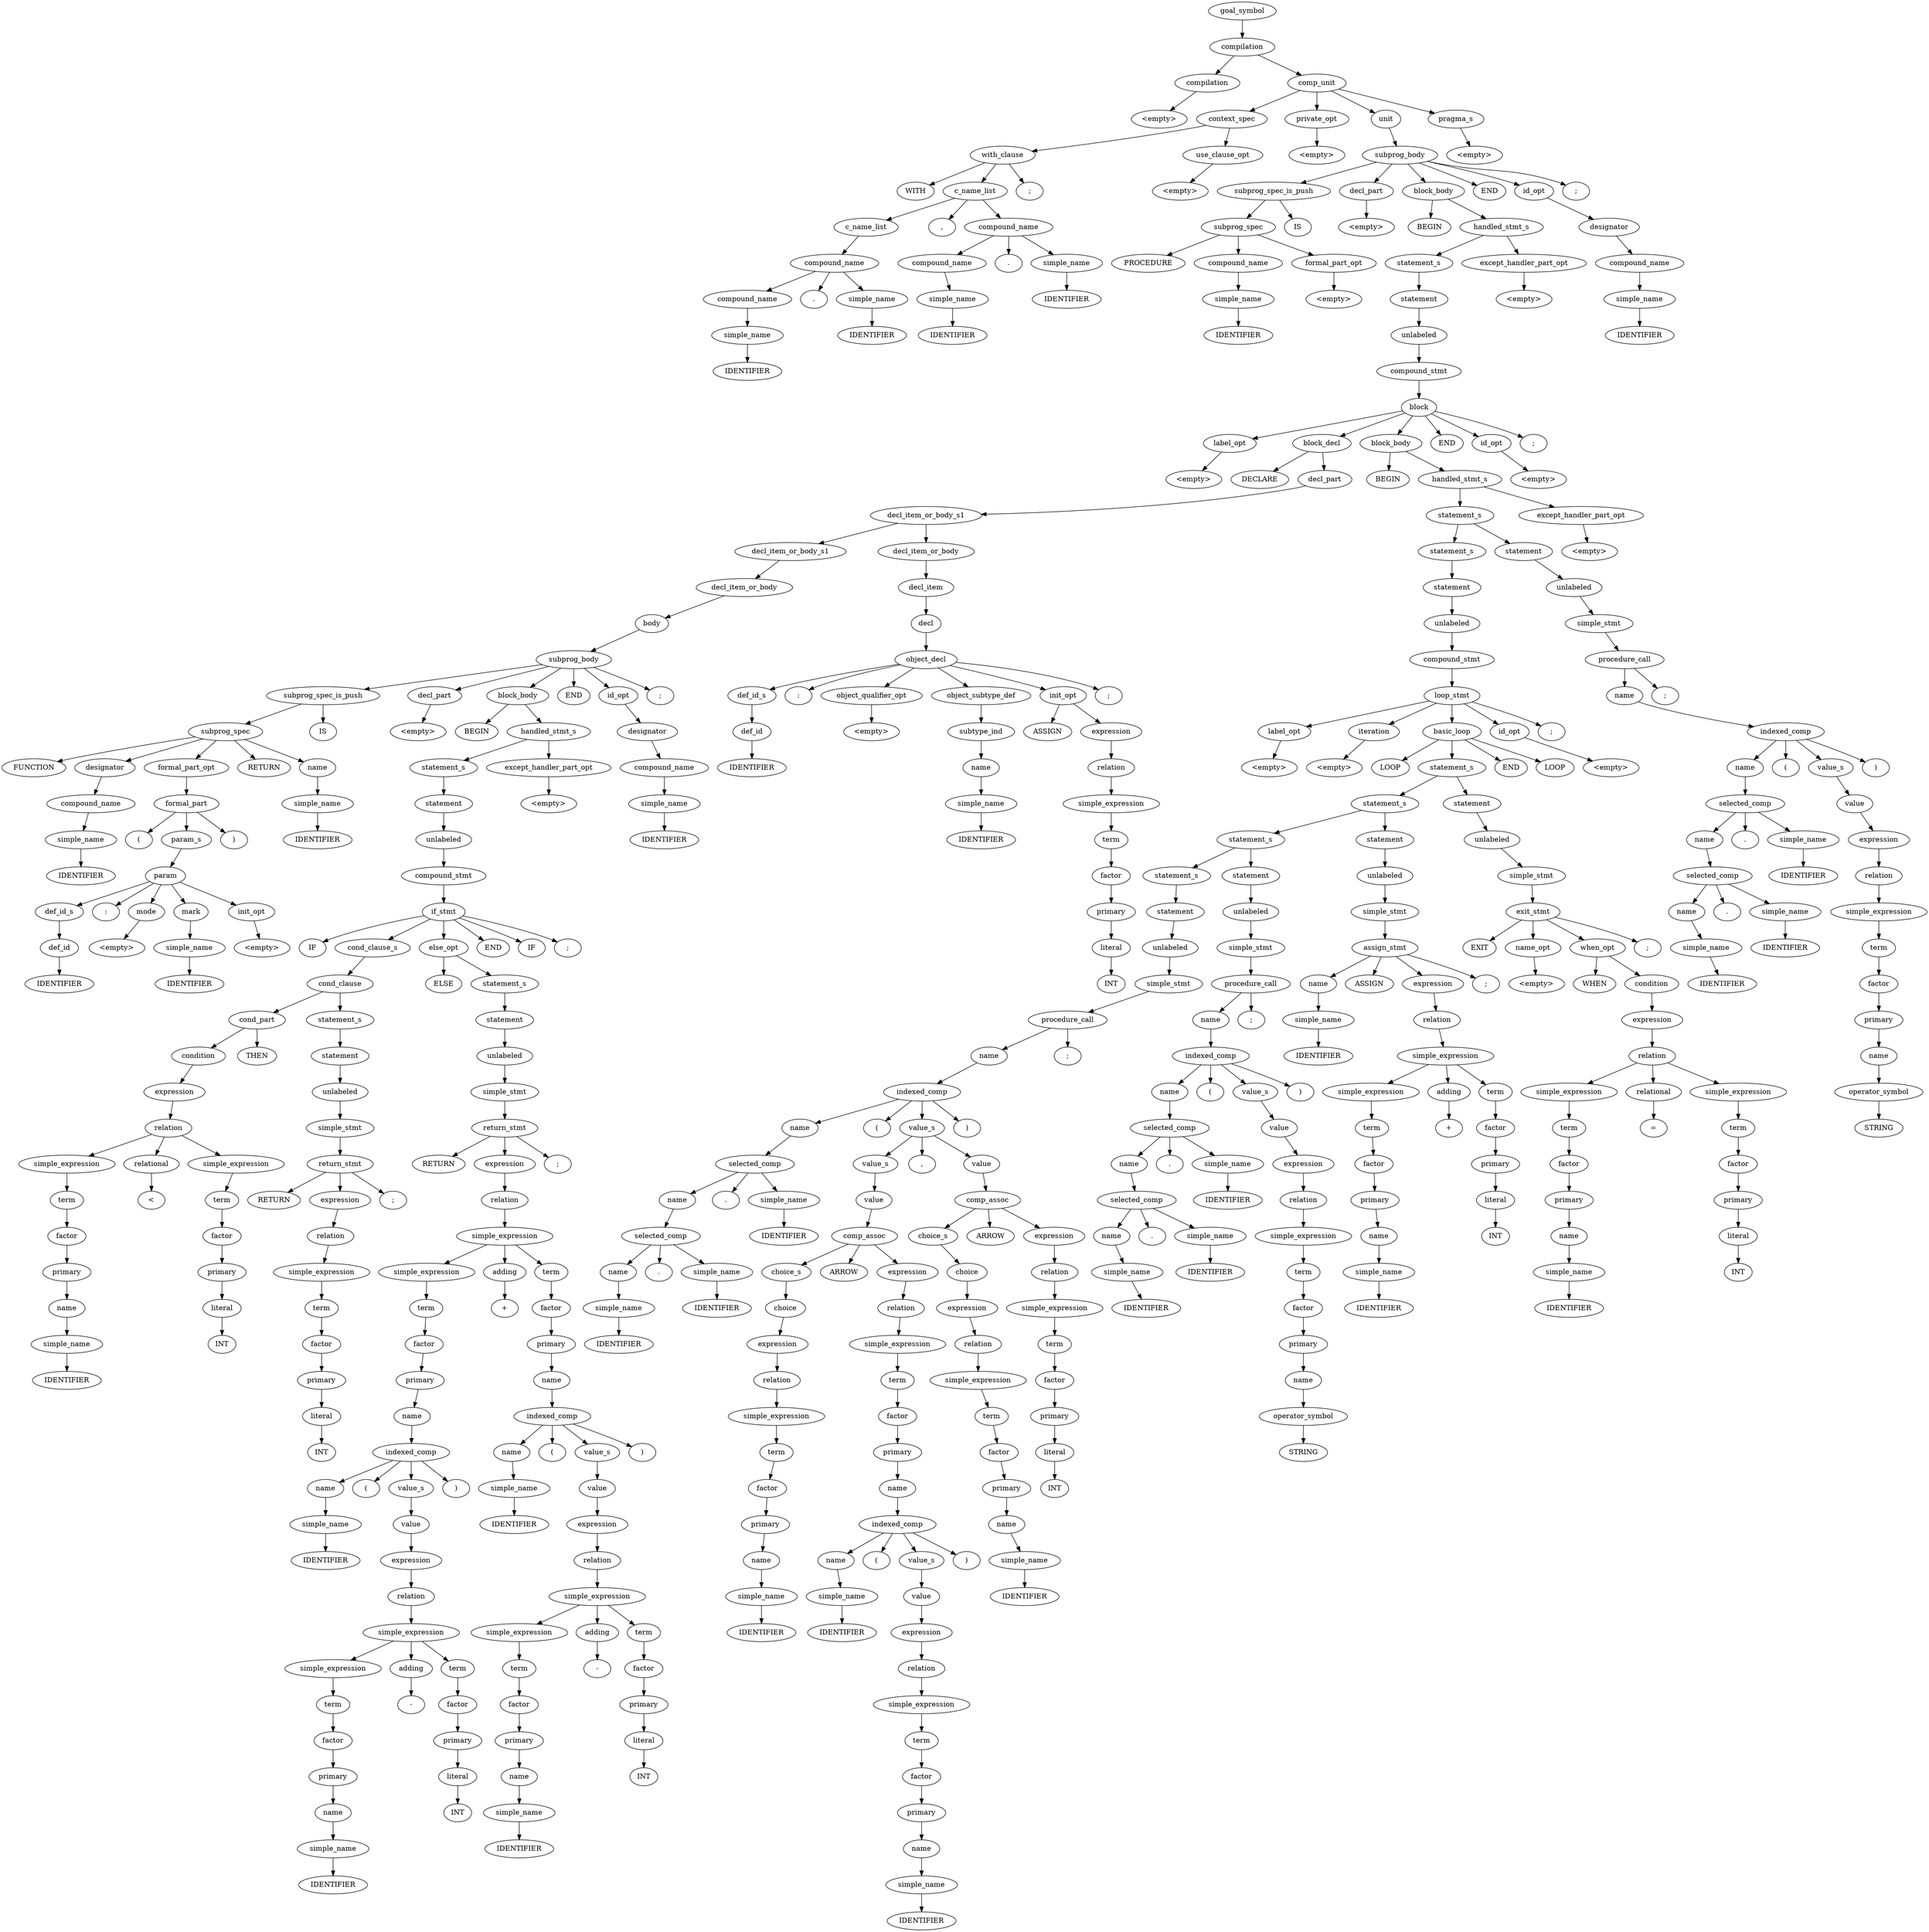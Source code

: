 digraph Parse_tree {
	goal_symbol0[ label ="goal_symbol"];
	compilation0[ label ="compilation"];
	goal_symbol0->compilation0;
	compilation0[ label ="compilation"];
	compilation1[ label ="compilation"];
	compilation0->compilation1;
	comp_unit0[ label ="comp_unit"];
	compilation0->comp_unit0;
	comp_unit0[ label ="comp_unit"];
	context_spec0[ label ="context_spec"];
	comp_unit0->context_spec0;
	private_opt0[ label ="private_opt"];
	comp_unit0->private_opt0;
	unit0[ label ="unit"];
	comp_unit0->unit0;
	pragma_s0[ label ="pragma_s"];
	comp_unit0->pragma_s0;
	pragma_s0[ label ="pragma_s"];
	empty0[ label ="<empty>"];
	pragma_s0->empty0;
	unit0[ label ="unit"];
	subprog_body0[ label ="subprog_body"];
	unit0->subprog_body0;
	subprog_body0[ label ="subprog_body"];
	subprog_spec_is_push0[ label ="subprog_spec_is_push"];
	subprog_body0->subprog_spec_is_push0;
	decl_part0[ label ="decl_part"];
	subprog_body0->decl_part0;
	block_body0[ label ="block_body"];
	subprog_body0->block_body0;
	END0[ label ="END"];
	subprog_body0->END0;
	id_opt0[ label ="id_opt"];
	subprog_body0->id_opt0;
	semi_colon0[ label =";"];
	subprog_body0->semi_colon0;
	id_opt0[ label ="id_opt"];
	designator0[ label ="designator"];
	id_opt0->designator0;
	designator0[ label ="designator"];
	compound_name0[ label ="compound_name"];
	designator0->compound_name0;
	compound_name0[ label ="compound_name"];
	simple_name0[ label ="simple_name"];
	compound_name0->simple_name0;
	simple_name0[ label ="simple_name"];
	IDENTIFIER0[ label ="IDENTIFIER"];
	simple_name0->IDENTIFIER0;
	block_body0[ label ="block_body"];
	BEGIN0[ label ="BEGIN"];
	block_body0->BEGIN0;
	handled_stmt_s0[ label ="handled_stmt_s"];
	block_body0->handled_stmt_s0;
	handled_stmt_s0[ label ="handled_stmt_s"];
	statement_s0[ label ="statement_s"];
	handled_stmt_s0->statement_s0;
	except_handler_part_opt0[ label ="except_handler_part_opt"];
	handled_stmt_s0->except_handler_part_opt0;
	except_handler_part_opt0[ label ="except_handler_part_opt"];
	empty1[ label ="<empty>"];
	except_handler_part_opt0->empty1;
	statement_s0[ label ="statement_s"];
	statement0[ label ="statement"];
	statement_s0->statement0;
	statement0[ label ="statement"];
	unlabeled0[ label ="unlabeled"];
	statement0->unlabeled0;
	unlabeled0[ label ="unlabeled"];
	compound_stmt0[ label ="compound_stmt"];
	unlabeled0->compound_stmt0;
	compound_stmt0[ label ="compound_stmt"];
	block0[ label ="block"];
	compound_stmt0->block0;
	block0[ label ="block"];
	label_opt0[ label ="label_opt"];
	block0->label_opt0;
	block_decl0[ label ="block_decl"];
	block0->block_decl0;
	block_body1[ label ="block_body"];
	block0->block_body1;
	END1[ label ="END"];
	block0->END1;
	id_opt1[ label ="id_opt"];
	block0->id_opt1;
	semi_colon1[ label =";"];
	block0->semi_colon1;
	id_opt1[ label ="id_opt"];
	empty2[ label ="<empty>"];
	id_opt1->empty2;
	block_body1[ label ="block_body"];
	BEGIN1[ label ="BEGIN"];
	block_body1->BEGIN1;
	handled_stmt_s1[ label ="handled_stmt_s"];
	block_body1->handled_stmt_s1;
	handled_stmt_s1[ label ="handled_stmt_s"];
	statement_s1[ label ="statement_s"];
	handled_stmt_s1->statement_s1;
	except_handler_part_opt1[ label ="except_handler_part_opt"];
	handled_stmt_s1->except_handler_part_opt1;
	except_handler_part_opt1[ label ="except_handler_part_opt"];
	empty3[ label ="<empty>"];
	except_handler_part_opt1->empty3;
	statement_s1[ label ="statement_s"];
	statement_s2[ label ="statement_s"];
	statement_s1->statement_s2;
	statement1[ label ="statement"];
	statement_s1->statement1;
	statement1[ label ="statement"];
	unlabeled1[ label ="unlabeled"];
	statement1->unlabeled1;
	unlabeled1[ label ="unlabeled"];
	simple_stmt0[ label ="simple_stmt"];
	unlabeled1->simple_stmt0;
	simple_stmt0[ label ="simple_stmt"];
	procedure_call0[ label ="procedure_call"];
	simple_stmt0->procedure_call0;
	procedure_call0[ label ="procedure_call"];
	name0[ label ="name"];
	procedure_call0->name0;
	semi_colon2[ label =";"];
	procedure_call0->semi_colon2;
	name0[ label ="name"];
	indexed_comp0[ label ="indexed_comp"];
	name0->indexed_comp0;
	indexed_comp0[ label ="indexed_comp"];
	name1[ label ="name"];
	indexed_comp0->name1;
	open_bracket0[ label ="("];
	indexed_comp0->open_bracket0;
	value_s0[ label ="value_s"];
	indexed_comp0->value_s0;
	close_bracket0[ label =")"];
	indexed_comp0->close_bracket0;
	value_s0[ label ="value_s"];
	value0[ label ="value"];
	value_s0->value0;
	value0[ label ="value"];
	expression0[ label ="expression"];
	value0->expression0;
	expression0[ label ="expression"];
	relation0[ label ="relation"];
	expression0->relation0;
	relation0[ label ="relation"];
	simple_expression0[ label ="simple_expression"];
	relation0->simple_expression0;
	simple_expression0[ label ="simple_expression"];
	term0[ label ="term"];
	simple_expression0->term0;
	term0[ label ="term"];
	factor0[ label ="factor"];
	term0->factor0;
	factor0[ label ="factor"];
	primary0[ label ="primary"];
	factor0->primary0;
	primary0[ label ="primary"];
	name2[ label ="name"];
	primary0->name2;
	name2[ label ="name"];
	operator_symbol0[ label ="operator_symbol"];
	name2->operator_symbol0;
	operator_symbol0[ label ="operator_symbol"];
	STRING0[ label ="STRING"];
	operator_symbol0->STRING0;
	name1[ label ="name"];
	selected_comp0[ label ="selected_comp"];
	name1->selected_comp0;
	selected_comp0[ label ="selected_comp"];
	name3[ label ="name"];
	selected_comp0->name3;
	dot0[ label ="."];
	selected_comp0->dot0;
	simple_name1[ label ="simple_name"];
	selected_comp0->simple_name1;
	simple_name1[ label ="simple_name"];
	IDENTIFIER1[ label ="IDENTIFIER"];
	simple_name1->IDENTIFIER1;
	name3[ label ="name"];
	selected_comp1[ label ="selected_comp"];
	name3->selected_comp1;
	selected_comp1[ label ="selected_comp"];
	name4[ label ="name"];
	selected_comp1->name4;
	dot1[ label ="."];
	selected_comp1->dot1;
	simple_name2[ label ="simple_name"];
	selected_comp1->simple_name2;
	simple_name2[ label ="simple_name"];
	IDENTIFIER2[ label ="IDENTIFIER"];
	simple_name2->IDENTIFIER2;
	name4[ label ="name"];
	simple_name3[ label ="simple_name"];
	name4->simple_name3;
	simple_name3[ label ="simple_name"];
	IDENTIFIER3[ label ="IDENTIFIER"];
	simple_name3->IDENTIFIER3;
	statement_s2[ label ="statement_s"];
	statement2[ label ="statement"];
	statement_s2->statement2;
	statement2[ label ="statement"];
	unlabeled2[ label ="unlabeled"];
	statement2->unlabeled2;
	unlabeled2[ label ="unlabeled"];
	compound_stmt1[ label ="compound_stmt"];
	unlabeled2->compound_stmt1;
	compound_stmt1[ label ="compound_stmt"];
	loop_stmt0[ label ="loop_stmt"];
	compound_stmt1->loop_stmt0;
	loop_stmt0[ label ="loop_stmt"];
	label_opt1[ label ="label_opt"];
	loop_stmt0->label_opt1;
	iteration0[ label ="iteration"];
	loop_stmt0->iteration0;
	basic_loop0[ label ="basic_loop"];
	loop_stmt0->basic_loop0;
	id_opt2[ label ="id_opt"];
	loop_stmt0->id_opt2;
	semi_colon3[ label =";"];
	loop_stmt0->semi_colon3;
	id_opt2[ label ="id_opt"];
	empty4[ label ="<empty>"];
	id_opt2->empty4;
	basic_loop0[ label ="basic_loop"];
	LOOP0[ label ="LOOP"];
	basic_loop0->LOOP0;
	statement_s3[ label ="statement_s"];
	basic_loop0->statement_s3;
	END2[ label ="END"];
	basic_loop0->END2;
	LOOP1[ label ="LOOP"];
	basic_loop0->LOOP1;
	statement_s3[ label ="statement_s"];
	statement_s4[ label ="statement_s"];
	statement_s3->statement_s4;
	statement3[ label ="statement"];
	statement_s3->statement3;
	statement3[ label ="statement"];
	unlabeled3[ label ="unlabeled"];
	statement3->unlabeled3;
	unlabeled3[ label ="unlabeled"];
	simple_stmt1[ label ="simple_stmt"];
	unlabeled3->simple_stmt1;
	simple_stmt1[ label ="simple_stmt"];
	exit_stmt0[ label ="exit_stmt"];
	simple_stmt1->exit_stmt0;
	exit_stmt0[ label ="exit_stmt"];
	EXIT0[ label ="EXIT"];
	exit_stmt0->EXIT0;
	name_opt0[ label ="name_opt"];
	exit_stmt0->name_opt0;
	when_opt0[ label ="when_opt"];
	exit_stmt0->when_opt0;
	semi_colon4[ label =";"];
	exit_stmt0->semi_colon4;
	when_opt0[ label ="when_opt"];
	WHEN0[ label ="WHEN"];
	when_opt0->WHEN0;
	condition0[ label ="condition"];
	when_opt0->condition0;
	condition0[ label ="condition"];
	expression1[ label ="expression"];
	condition0->expression1;
	expression1[ label ="expression"];
	relation1[ label ="relation"];
	expression1->relation1;
	relation1[ label ="relation"];
	simple_expression1[ label ="simple_expression"];
	relation1->simple_expression1;
	relational0[ label ="relational"];
	relation1->relational0;
	simple_expression2[ label ="simple_expression"];
	relation1->simple_expression2;
	simple_expression2[ label ="simple_expression"];
	term1[ label ="term"];
	simple_expression2->term1;
	term1[ label ="term"];
	factor1[ label ="factor"];
	term1->factor1;
	factor1[ label ="factor"];
	primary1[ label ="primary"];
	factor1->primary1;
	primary1[ label ="primary"];
	literal0[ label ="literal"];
	primary1->literal0;
	literal0[ label ="literal"];
	INT0[ label ="INT"];
	literal0->INT0;
	relational0[ label ="relational"];
	equal0[ label ="="];
	relational0->equal0;
	simple_expression1[ label ="simple_expression"];
	term2[ label ="term"];
	simple_expression1->term2;
	term2[ label ="term"];
	factor2[ label ="factor"];
	term2->factor2;
	factor2[ label ="factor"];
	primary2[ label ="primary"];
	factor2->primary2;
	primary2[ label ="primary"];
	name5[ label ="name"];
	primary2->name5;
	name5[ label ="name"];
	simple_name4[ label ="simple_name"];
	name5->simple_name4;
	simple_name4[ label ="simple_name"];
	IDENTIFIER4[ label ="IDENTIFIER"];
	simple_name4->IDENTIFIER4;
	name_opt0[ label ="name_opt"];
	empty5[ label ="<empty>"];
	name_opt0->empty5;
	statement_s4[ label ="statement_s"];
	statement_s5[ label ="statement_s"];
	statement_s4->statement_s5;
	statement4[ label ="statement"];
	statement_s4->statement4;
	statement4[ label ="statement"];
	unlabeled4[ label ="unlabeled"];
	statement4->unlabeled4;
	unlabeled4[ label ="unlabeled"];
	simple_stmt2[ label ="simple_stmt"];
	unlabeled4->simple_stmt2;
	simple_stmt2[ label ="simple_stmt"];
	assign_stmt0[ label ="assign_stmt"];
	simple_stmt2->assign_stmt0;
	assign_stmt0[ label ="assign_stmt"];
	name6[ label ="name"];
	assign_stmt0->name6;
	ASSIGN0[ label ="ASSIGN"];
	assign_stmt0->ASSIGN0;
	expression2[ label ="expression"];
	assign_stmt0->expression2;
	semi_colon5[ label =";"];
	assign_stmt0->semi_colon5;
	expression2[ label ="expression"];
	relation2[ label ="relation"];
	expression2->relation2;
	relation2[ label ="relation"];
	simple_expression3[ label ="simple_expression"];
	relation2->simple_expression3;
	simple_expression3[ label ="simple_expression"];
	simple_expression4[ label ="simple_expression"];
	simple_expression3->simple_expression4;
	adding0[ label ="adding"];
	simple_expression3->adding0;
	term3[ label ="term"];
	simple_expression3->term3;
	term3[ label ="term"];
	factor3[ label ="factor"];
	term3->factor3;
	factor3[ label ="factor"];
	primary3[ label ="primary"];
	factor3->primary3;
	primary3[ label ="primary"];
	literal1[ label ="literal"];
	primary3->literal1;
	literal1[ label ="literal"];
	INT1[ label ="INT"];
	literal1->INT1;
	adding0[ label ="adding"];
	plus0[ label ="+"];
	adding0->plus0;
	simple_expression4[ label ="simple_expression"];
	term4[ label ="term"];
	simple_expression4->term4;
	term4[ label ="term"];
	factor4[ label ="factor"];
	term4->factor4;
	factor4[ label ="factor"];
	primary4[ label ="primary"];
	factor4->primary4;
	primary4[ label ="primary"];
	name7[ label ="name"];
	primary4->name7;
	name7[ label ="name"];
	simple_name5[ label ="simple_name"];
	name7->simple_name5;
	simple_name5[ label ="simple_name"];
	IDENTIFIER5[ label ="IDENTIFIER"];
	simple_name5->IDENTIFIER5;
	name6[ label ="name"];
	simple_name6[ label ="simple_name"];
	name6->simple_name6;
	simple_name6[ label ="simple_name"];
	IDENTIFIER6[ label ="IDENTIFIER"];
	simple_name6->IDENTIFIER6;
	statement_s5[ label ="statement_s"];
	statement_s6[ label ="statement_s"];
	statement_s5->statement_s6;
	statement5[ label ="statement"];
	statement_s5->statement5;
	statement5[ label ="statement"];
	unlabeled5[ label ="unlabeled"];
	statement5->unlabeled5;
	unlabeled5[ label ="unlabeled"];
	simple_stmt3[ label ="simple_stmt"];
	unlabeled5->simple_stmt3;
	simple_stmt3[ label ="simple_stmt"];
	procedure_call1[ label ="procedure_call"];
	simple_stmt3->procedure_call1;
	procedure_call1[ label ="procedure_call"];
	name8[ label ="name"];
	procedure_call1->name8;
	semi_colon6[ label =";"];
	procedure_call1->semi_colon6;
	name8[ label ="name"];
	indexed_comp1[ label ="indexed_comp"];
	name8->indexed_comp1;
	indexed_comp1[ label ="indexed_comp"];
	name9[ label ="name"];
	indexed_comp1->name9;
	open_bracket1[ label ="("];
	indexed_comp1->open_bracket1;
	value_s1[ label ="value_s"];
	indexed_comp1->value_s1;
	close_bracket1[ label =")"];
	indexed_comp1->close_bracket1;
	value_s1[ label ="value_s"];
	value1[ label ="value"];
	value_s1->value1;
	value1[ label ="value"];
	expression3[ label ="expression"];
	value1->expression3;
	expression3[ label ="expression"];
	relation3[ label ="relation"];
	expression3->relation3;
	relation3[ label ="relation"];
	simple_expression5[ label ="simple_expression"];
	relation3->simple_expression5;
	simple_expression5[ label ="simple_expression"];
	term5[ label ="term"];
	simple_expression5->term5;
	term5[ label ="term"];
	factor5[ label ="factor"];
	term5->factor5;
	factor5[ label ="factor"];
	primary5[ label ="primary"];
	factor5->primary5;
	primary5[ label ="primary"];
	name10[ label ="name"];
	primary5->name10;
	name10[ label ="name"];
	operator_symbol1[ label ="operator_symbol"];
	name10->operator_symbol1;
	operator_symbol1[ label ="operator_symbol"];
	STRING1[ label ="STRING"];
	operator_symbol1->STRING1;
	name9[ label ="name"];
	selected_comp2[ label ="selected_comp"];
	name9->selected_comp2;
	selected_comp2[ label ="selected_comp"];
	name11[ label ="name"];
	selected_comp2->name11;
	dot2[ label ="."];
	selected_comp2->dot2;
	simple_name7[ label ="simple_name"];
	selected_comp2->simple_name7;
	simple_name7[ label ="simple_name"];
	IDENTIFIER7[ label ="IDENTIFIER"];
	simple_name7->IDENTIFIER7;
	name11[ label ="name"];
	selected_comp3[ label ="selected_comp"];
	name11->selected_comp3;
	selected_comp3[ label ="selected_comp"];
	name12[ label ="name"];
	selected_comp3->name12;
	dot3[ label ="."];
	selected_comp3->dot3;
	simple_name8[ label ="simple_name"];
	selected_comp3->simple_name8;
	simple_name8[ label ="simple_name"];
	IDENTIFIER8[ label ="IDENTIFIER"];
	simple_name8->IDENTIFIER8;
	name12[ label ="name"];
	simple_name9[ label ="simple_name"];
	name12->simple_name9;
	simple_name9[ label ="simple_name"];
	IDENTIFIER9[ label ="IDENTIFIER"];
	simple_name9->IDENTIFIER9;
	statement_s6[ label ="statement_s"];
	statement6[ label ="statement"];
	statement_s6->statement6;
	statement6[ label ="statement"];
	unlabeled6[ label ="unlabeled"];
	statement6->unlabeled6;
	unlabeled6[ label ="unlabeled"];
	simple_stmt4[ label ="simple_stmt"];
	unlabeled6->simple_stmt4;
	simple_stmt4[ label ="simple_stmt"];
	procedure_call2[ label ="procedure_call"];
	simple_stmt4->procedure_call2;
	procedure_call2[ label ="procedure_call"];
	name13[ label ="name"];
	procedure_call2->name13;
	semi_colon7[ label =";"];
	procedure_call2->semi_colon7;
	name13[ label ="name"];
	indexed_comp2[ label ="indexed_comp"];
	name13->indexed_comp2;
	indexed_comp2[ label ="indexed_comp"];
	name14[ label ="name"];
	indexed_comp2->name14;
	open_bracket2[ label ="("];
	indexed_comp2->open_bracket2;
	value_s2[ label ="value_s"];
	indexed_comp2->value_s2;
	close_bracket2[ label =")"];
	indexed_comp2->close_bracket2;
	value_s2[ label ="value_s"];
	value_s3[ label ="value_s"];
	value_s2->value_s3;
	comma0[ label =","];
	value_s2->comma0;
	value2[ label ="value"];
	value_s2->value2;
	value2[ label ="value"];
	comp_assoc0[ label ="comp_assoc"];
	value2->comp_assoc0;
	comp_assoc0[ label ="comp_assoc"];
	choice_s0[ label ="choice_s"];
	comp_assoc0->choice_s0;
	ARROW0[ label ="ARROW"];
	comp_assoc0->ARROW0;
	expression4[ label ="expression"];
	comp_assoc0->expression4;
	expression4[ label ="expression"];
	relation4[ label ="relation"];
	expression4->relation4;
	relation4[ label ="relation"];
	simple_expression6[ label ="simple_expression"];
	relation4->simple_expression6;
	simple_expression6[ label ="simple_expression"];
	term6[ label ="term"];
	simple_expression6->term6;
	term6[ label ="term"];
	factor6[ label ="factor"];
	term6->factor6;
	factor6[ label ="factor"];
	primary6[ label ="primary"];
	factor6->primary6;
	primary6[ label ="primary"];
	literal2[ label ="literal"];
	primary6->literal2;
	literal2[ label ="literal"];
	INT2[ label ="INT"];
	literal2->INT2;
	choice_s0[ label ="choice_s"];
	choice0[ label ="choice"];
	choice_s0->choice0;
	choice0[ label ="choice"];
	expression5[ label ="expression"];
	choice0->expression5;
	expression5[ label ="expression"];
	relation5[ label ="relation"];
	expression5->relation5;
	relation5[ label ="relation"];
	simple_expression7[ label ="simple_expression"];
	relation5->simple_expression7;
	simple_expression7[ label ="simple_expression"];
	term7[ label ="term"];
	simple_expression7->term7;
	term7[ label ="term"];
	factor7[ label ="factor"];
	term7->factor7;
	factor7[ label ="factor"];
	primary7[ label ="primary"];
	factor7->primary7;
	primary7[ label ="primary"];
	name15[ label ="name"];
	primary7->name15;
	name15[ label ="name"];
	simple_name10[ label ="simple_name"];
	name15->simple_name10;
	simple_name10[ label ="simple_name"];
	IDENTIFIER10[ label ="IDENTIFIER"];
	simple_name10->IDENTIFIER10;
	value_s3[ label ="value_s"];
	value3[ label ="value"];
	value_s3->value3;
	value3[ label ="value"];
	comp_assoc1[ label ="comp_assoc"];
	value3->comp_assoc1;
	comp_assoc1[ label ="comp_assoc"];
	choice_s1[ label ="choice_s"];
	comp_assoc1->choice_s1;
	ARROW1[ label ="ARROW"];
	comp_assoc1->ARROW1;
	expression6[ label ="expression"];
	comp_assoc1->expression6;
	expression6[ label ="expression"];
	relation6[ label ="relation"];
	expression6->relation6;
	relation6[ label ="relation"];
	simple_expression8[ label ="simple_expression"];
	relation6->simple_expression8;
	simple_expression8[ label ="simple_expression"];
	term8[ label ="term"];
	simple_expression8->term8;
	term8[ label ="term"];
	factor8[ label ="factor"];
	term8->factor8;
	factor8[ label ="factor"];
	primary8[ label ="primary"];
	factor8->primary8;
	primary8[ label ="primary"];
	name16[ label ="name"];
	primary8->name16;
	name16[ label ="name"];
	indexed_comp3[ label ="indexed_comp"];
	name16->indexed_comp3;
	indexed_comp3[ label ="indexed_comp"];
	name17[ label ="name"];
	indexed_comp3->name17;
	open_bracket3[ label ="("];
	indexed_comp3->open_bracket3;
	value_s4[ label ="value_s"];
	indexed_comp3->value_s4;
	close_bracket3[ label =")"];
	indexed_comp3->close_bracket3;
	value_s4[ label ="value_s"];
	value4[ label ="value"];
	value_s4->value4;
	value4[ label ="value"];
	expression7[ label ="expression"];
	value4->expression7;
	expression7[ label ="expression"];
	relation7[ label ="relation"];
	expression7->relation7;
	relation7[ label ="relation"];
	simple_expression9[ label ="simple_expression"];
	relation7->simple_expression9;
	simple_expression9[ label ="simple_expression"];
	term9[ label ="term"];
	simple_expression9->term9;
	term9[ label ="term"];
	factor9[ label ="factor"];
	term9->factor9;
	factor9[ label ="factor"];
	primary9[ label ="primary"];
	factor9->primary9;
	primary9[ label ="primary"];
	name18[ label ="name"];
	primary9->name18;
	name18[ label ="name"];
	simple_name11[ label ="simple_name"];
	name18->simple_name11;
	simple_name11[ label ="simple_name"];
	IDENTIFIER11[ label ="IDENTIFIER"];
	simple_name11->IDENTIFIER11;
	name17[ label ="name"];
	simple_name12[ label ="simple_name"];
	name17->simple_name12;
	simple_name12[ label ="simple_name"];
	IDENTIFIER12[ label ="IDENTIFIER"];
	simple_name12->IDENTIFIER12;
	choice_s1[ label ="choice_s"];
	choice1[ label ="choice"];
	choice_s1->choice1;
	choice1[ label ="choice"];
	expression8[ label ="expression"];
	choice1->expression8;
	expression8[ label ="expression"];
	relation8[ label ="relation"];
	expression8->relation8;
	relation8[ label ="relation"];
	simple_expression10[ label ="simple_expression"];
	relation8->simple_expression10;
	simple_expression10[ label ="simple_expression"];
	term10[ label ="term"];
	simple_expression10->term10;
	term10[ label ="term"];
	factor10[ label ="factor"];
	term10->factor10;
	factor10[ label ="factor"];
	primary10[ label ="primary"];
	factor10->primary10;
	primary10[ label ="primary"];
	name19[ label ="name"];
	primary10->name19;
	name19[ label ="name"];
	simple_name13[ label ="simple_name"];
	name19->simple_name13;
	simple_name13[ label ="simple_name"];
	IDENTIFIER13[ label ="IDENTIFIER"];
	simple_name13->IDENTIFIER13;
	name14[ label ="name"];
	selected_comp4[ label ="selected_comp"];
	name14->selected_comp4;
	selected_comp4[ label ="selected_comp"];
	name20[ label ="name"];
	selected_comp4->name20;
	dot4[ label ="."];
	selected_comp4->dot4;
	simple_name14[ label ="simple_name"];
	selected_comp4->simple_name14;
	simple_name14[ label ="simple_name"];
	IDENTIFIER14[ label ="IDENTIFIER"];
	simple_name14->IDENTIFIER14;
	name20[ label ="name"];
	selected_comp5[ label ="selected_comp"];
	name20->selected_comp5;
	selected_comp5[ label ="selected_comp"];
	name21[ label ="name"];
	selected_comp5->name21;
	dot5[ label ="."];
	selected_comp5->dot5;
	simple_name15[ label ="simple_name"];
	selected_comp5->simple_name15;
	simple_name15[ label ="simple_name"];
	IDENTIFIER15[ label ="IDENTIFIER"];
	simple_name15->IDENTIFIER15;
	name21[ label ="name"];
	simple_name16[ label ="simple_name"];
	name21->simple_name16;
	simple_name16[ label ="simple_name"];
	IDENTIFIER16[ label ="IDENTIFIER"];
	simple_name16->IDENTIFIER16;
	iteration0[ label ="iteration"];
	empty6[ label ="<empty>"];
	iteration0->empty6;
	label_opt1[ label ="label_opt"];
	empty7[ label ="<empty>"];
	label_opt1->empty7;
	block_decl0[ label ="block_decl"];
	DECLARE0[ label ="DECLARE"];
	block_decl0->DECLARE0;
	decl_part1[ label ="decl_part"];
	block_decl0->decl_part1;
	decl_part1[ label ="decl_part"];
	decl_item_or_body_s10[ label ="decl_item_or_body_s1"];
	decl_part1->decl_item_or_body_s10;
	decl_item_or_body_s10[ label ="decl_item_or_body_s1"];
	decl_item_or_body_s11[ label ="decl_item_or_body_s1"];
	decl_item_or_body_s10->decl_item_or_body_s11;
	decl_item_or_body0[ label ="decl_item_or_body"];
	decl_item_or_body_s10->decl_item_or_body0;
	decl_item_or_body0[ label ="decl_item_or_body"];
	decl_item0[ label ="decl_item"];
	decl_item_or_body0->decl_item0;
	decl_item0[ label ="decl_item"];
	decl0[ label ="decl"];
	decl_item0->decl0;
	decl0[ label ="decl"];
	object_decl0[ label ="object_decl"];
	decl0->object_decl0;
	object_decl0[ label ="object_decl"];
	def_id_s0[ label ="def_id_s"];
	object_decl0->def_id_s0;
	colon0[ label =":"];
	object_decl0->colon0;
	object_qualifier_opt0[ label ="object_qualifier_opt"];
	object_decl0->object_qualifier_opt0;
	object_subtype_def0[ label ="object_subtype_def"];
	object_decl0->object_subtype_def0;
	init_opt0[ label ="init_opt"];
	object_decl0->init_opt0;
	semi_colon8[ label =";"];
	object_decl0->semi_colon8;
	init_opt0[ label ="init_opt"];
	ASSIGN1[ label ="ASSIGN"];
	init_opt0->ASSIGN1;
	expression9[ label ="expression"];
	init_opt0->expression9;
	expression9[ label ="expression"];
	relation9[ label ="relation"];
	expression9->relation9;
	relation9[ label ="relation"];
	simple_expression11[ label ="simple_expression"];
	relation9->simple_expression11;
	simple_expression11[ label ="simple_expression"];
	term11[ label ="term"];
	simple_expression11->term11;
	term11[ label ="term"];
	factor11[ label ="factor"];
	term11->factor11;
	factor11[ label ="factor"];
	primary11[ label ="primary"];
	factor11->primary11;
	primary11[ label ="primary"];
	literal3[ label ="literal"];
	primary11->literal3;
	literal3[ label ="literal"];
	INT3[ label ="INT"];
	literal3->INT3;
	object_subtype_def0[ label ="object_subtype_def"];
	subtype_ind0[ label ="subtype_ind"];
	object_subtype_def0->subtype_ind0;
	subtype_ind0[ label ="subtype_ind"];
	name22[ label ="name"];
	subtype_ind0->name22;
	name22[ label ="name"];
	simple_name17[ label ="simple_name"];
	name22->simple_name17;
	simple_name17[ label ="simple_name"];
	IDENTIFIER17[ label ="IDENTIFIER"];
	simple_name17->IDENTIFIER17;
	object_qualifier_opt0[ label ="object_qualifier_opt"];
	empty8[ label ="<empty>"];
	object_qualifier_opt0->empty8;
	def_id_s0[ label ="def_id_s"];
	def_id0[ label ="def_id"];
	def_id_s0->def_id0;
	def_id0[ label ="def_id"];
	IDENTIFIER18[ label ="IDENTIFIER"];
	def_id0->IDENTIFIER18;
	decl_item_or_body_s11[ label ="decl_item_or_body_s1"];
	decl_item_or_body1[ label ="decl_item_or_body"];
	decl_item_or_body_s11->decl_item_or_body1;
	decl_item_or_body1[ label ="decl_item_or_body"];
	body0[ label ="body"];
	decl_item_or_body1->body0;
	body0[ label ="body"];
	subprog_body1[ label ="subprog_body"];
	body0->subprog_body1;
	subprog_body1[ label ="subprog_body"];
	subprog_spec_is_push1[ label ="subprog_spec_is_push"];
	subprog_body1->subprog_spec_is_push1;
	decl_part2[ label ="decl_part"];
	subprog_body1->decl_part2;
	block_body2[ label ="block_body"];
	subprog_body1->block_body2;
	END3[ label ="END"];
	subprog_body1->END3;
	id_opt3[ label ="id_opt"];
	subprog_body1->id_opt3;
	semi_colon9[ label =";"];
	subprog_body1->semi_colon9;
	id_opt3[ label ="id_opt"];
	designator1[ label ="designator"];
	id_opt3->designator1;
	designator1[ label ="designator"];
	compound_name1[ label ="compound_name"];
	designator1->compound_name1;
	compound_name1[ label ="compound_name"];
	simple_name18[ label ="simple_name"];
	compound_name1->simple_name18;
	simple_name18[ label ="simple_name"];
	IDENTIFIER19[ label ="IDENTIFIER"];
	simple_name18->IDENTIFIER19;
	block_body2[ label ="block_body"];
	BEGIN2[ label ="BEGIN"];
	block_body2->BEGIN2;
	handled_stmt_s2[ label ="handled_stmt_s"];
	block_body2->handled_stmt_s2;
	handled_stmt_s2[ label ="handled_stmt_s"];
	statement_s7[ label ="statement_s"];
	handled_stmt_s2->statement_s7;
	except_handler_part_opt2[ label ="except_handler_part_opt"];
	handled_stmt_s2->except_handler_part_opt2;
	except_handler_part_opt2[ label ="except_handler_part_opt"];
	empty9[ label ="<empty>"];
	except_handler_part_opt2->empty9;
	statement_s7[ label ="statement_s"];
	statement7[ label ="statement"];
	statement_s7->statement7;
	statement7[ label ="statement"];
	unlabeled7[ label ="unlabeled"];
	statement7->unlabeled7;
	unlabeled7[ label ="unlabeled"];
	compound_stmt2[ label ="compound_stmt"];
	unlabeled7->compound_stmt2;
	compound_stmt2[ label ="compound_stmt"];
	if_stmt0[ label ="if_stmt"];
	compound_stmt2->if_stmt0;
	if_stmt0[ label ="if_stmt"];
	IF0[ label ="IF"];
	if_stmt0->IF0;
	cond_clause_s0[ label ="cond_clause_s"];
	if_stmt0->cond_clause_s0;
	else_opt0[ label ="else_opt"];
	if_stmt0->else_opt0;
	END4[ label ="END"];
	if_stmt0->END4;
	IF1[ label ="IF"];
	if_stmt0->IF1;
	semi_colon10[ label =";"];
	if_stmt0->semi_colon10;
	else_opt0[ label ="else_opt"];
	ELSE0[ label ="ELSE"];
	else_opt0->ELSE0;
	statement_s8[ label ="statement_s"];
	else_opt0->statement_s8;
	statement_s8[ label ="statement_s"];
	statement8[ label ="statement"];
	statement_s8->statement8;
	statement8[ label ="statement"];
	unlabeled8[ label ="unlabeled"];
	statement8->unlabeled8;
	unlabeled8[ label ="unlabeled"];
	simple_stmt5[ label ="simple_stmt"];
	unlabeled8->simple_stmt5;
	simple_stmt5[ label ="simple_stmt"];
	return_stmt0[ label ="return_stmt"];
	simple_stmt5->return_stmt0;
	return_stmt0[ label ="return_stmt"];
	RETURN0[ label ="RETURN"];
	return_stmt0->RETURN0;
	expression10[ label ="expression"];
	return_stmt0->expression10;
	semi_colon11[ label =";"];
	return_stmt0->semi_colon11;
	expression10[ label ="expression"];
	relation10[ label ="relation"];
	expression10->relation10;
	relation10[ label ="relation"];
	simple_expression12[ label ="simple_expression"];
	relation10->simple_expression12;
	simple_expression12[ label ="simple_expression"];
	simple_expression13[ label ="simple_expression"];
	simple_expression12->simple_expression13;
	adding1[ label ="adding"];
	simple_expression12->adding1;
	term12[ label ="term"];
	simple_expression12->term12;
	term12[ label ="term"];
	factor12[ label ="factor"];
	term12->factor12;
	factor12[ label ="factor"];
	primary12[ label ="primary"];
	factor12->primary12;
	primary12[ label ="primary"];
	name23[ label ="name"];
	primary12->name23;
	name23[ label ="name"];
	indexed_comp4[ label ="indexed_comp"];
	name23->indexed_comp4;
	indexed_comp4[ label ="indexed_comp"];
	name24[ label ="name"];
	indexed_comp4->name24;
	open_bracket4[ label ="("];
	indexed_comp4->open_bracket4;
	value_s5[ label ="value_s"];
	indexed_comp4->value_s5;
	close_bracket4[ label =")"];
	indexed_comp4->close_bracket4;
	value_s5[ label ="value_s"];
	value5[ label ="value"];
	value_s5->value5;
	value5[ label ="value"];
	expression11[ label ="expression"];
	value5->expression11;
	expression11[ label ="expression"];
	relation11[ label ="relation"];
	expression11->relation11;
	relation11[ label ="relation"];
	simple_expression14[ label ="simple_expression"];
	relation11->simple_expression14;
	simple_expression14[ label ="simple_expression"];
	simple_expression15[ label ="simple_expression"];
	simple_expression14->simple_expression15;
	adding2[ label ="adding"];
	simple_expression14->adding2;
	term13[ label ="term"];
	simple_expression14->term13;
	term13[ label ="term"];
	factor13[ label ="factor"];
	term13->factor13;
	factor13[ label ="factor"];
	primary13[ label ="primary"];
	factor13->primary13;
	primary13[ label ="primary"];
	literal4[ label ="literal"];
	primary13->literal4;
	literal4[ label ="literal"];
	INT4[ label ="INT"];
	literal4->INT4;
	adding2[ label ="adding"];
	hyphen0[ label ="-"];
	adding2->hyphen0;
	simple_expression15[ label ="simple_expression"];
	term14[ label ="term"];
	simple_expression15->term14;
	term14[ label ="term"];
	factor14[ label ="factor"];
	term14->factor14;
	factor14[ label ="factor"];
	primary14[ label ="primary"];
	factor14->primary14;
	primary14[ label ="primary"];
	name25[ label ="name"];
	primary14->name25;
	name25[ label ="name"];
	simple_name19[ label ="simple_name"];
	name25->simple_name19;
	simple_name19[ label ="simple_name"];
	IDENTIFIER20[ label ="IDENTIFIER"];
	simple_name19->IDENTIFIER20;
	name24[ label ="name"];
	simple_name20[ label ="simple_name"];
	name24->simple_name20;
	simple_name20[ label ="simple_name"];
	IDENTIFIER21[ label ="IDENTIFIER"];
	simple_name20->IDENTIFIER21;
	adding1[ label ="adding"];
	plus1[ label ="+"];
	adding1->plus1;
	simple_expression13[ label ="simple_expression"];
	term15[ label ="term"];
	simple_expression13->term15;
	term15[ label ="term"];
	factor15[ label ="factor"];
	term15->factor15;
	factor15[ label ="factor"];
	primary15[ label ="primary"];
	factor15->primary15;
	primary15[ label ="primary"];
	name26[ label ="name"];
	primary15->name26;
	name26[ label ="name"];
	indexed_comp5[ label ="indexed_comp"];
	name26->indexed_comp5;
	indexed_comp5[ label ="indexed_comp"];
	name27[ label ="name"];
	indexed_comp5->name27;
	open_bracket5[ label ="("];
	indexed_comp5->open_bracket5;
	value_s6[ label ="value_s"];
	indexed_comp5->value_s6;
	close_bracket5[ label =")"];
	indexed_comp5->close_bracket5;
	value_s6[ label ="value_s"];
	value6[ label ="value"];
	value_s6->value6;
	value6[ label ="value"];
	expression12[ label ="expression"];
	value6->expression12;
	expression12[ label ="expression"];
	relation12[ label ="relation"];
	expression12->relation12;
	relation12[ label ="relation"];
	simple_expression16[ label ="simple_expression"];
	relation12->simple_expression16;
	simple_expression16[ label ="simple_expression"];
	simple_expression17[ label ="simple_expression"];
	simple_expression16->simple_expression17;
	adding3[ label ="adding"];
	simple_expression16->adding3;
	term16[ label ="term"];
	simple_expression16->term16;
	term16[ label ="term"];
	factor16[ label ="factor"];
	term16->factor16;
	factor16[ label ="factor"];
	primary16[ label ="primary"];
	factor16->primary16;
	primary16[ label ="primary"];
	literal5[ label ="literal"];
	primary16->literal5;
	literal5[ label ="literal"];
	INT5[ label ="INT"];
	literal5->INT5;
	adding3[ label ="adding"];
	hyphen1[ label ="-"];
	adding3->hyphen1;
	simple_expression17[ label ="simple_expression"];
	term17[ label ="term"];
	simple_expression17->term17;
	term17[ label ="term"];
	factor17[ label ="factor"];
	term17->factor17;
	factor17[ label ="factor"];
	primary17[ label ="primary"];
	factor17->primary17;
	primary17[ label ="primary"];
	name28[ label ="name"];
	primary17->name28;
	name28[ label ="name"];
	simple_name21[ label ="simple_name"];
	name28->simple_name21;
	simple_name21[ label ="simple_name"];
	IDENTIFIER22[ label ="IDENTIFIER"];
	simple_name21->IDENTIFIER22;
	name27[ label ="name"];
	simple_name22[ label ="simple_name"];
	name27->simple_name22;
	simple_name22[ label ="simple_name"];
	IDENTIFIER23[ label ="IDENTIFIER"];
	simple_name22->IDENTIFIER23;
	cond_clause_s0[ label ="cond_clause_s"];
	cond_clause0[ label ="cond_clause"];
	cond_clause_s0->cond_clause0;
	cond_clause0[ label ="cond_clause"];
	cond_part0[ label ="cond_part"];
	cond_clause0->cond_part0;
	statement_s9[ label ="statement_s"];
	cond_clause0->statement_s9;
	statement_s9[ label ="statement_s"];
	statement9[ label ="statement"];
	statement_s9->statement9;
	statement9[ label ="statement"];
	unlabeled9[ label ="unlabeled"];
	statement9->unlabeled9;
	unlabeled9[ label ="unlabeled"];
	simple_stmt6[ label ="simple_stmt"];
	unlabeled9->simple_stmt6;
	simple_stmt6[ label ="simple_stmt"];
	return_stmt1[ label ="return_stmt"];
	simple_stmt6->return_stmt1;
	return_stmt1[ label ="return_stmt"];
	RETURN1[ label ="RETURN"];
	return_stmt1->RETURN1;
	expression13[ label ="expression"];
	return_stmt1->expression13;
	semi_colon12[ label =";"];
	return_stmt1->semi_colon12;
	expression13[ label ="expression"];
	relation13[ label ="relation"];
	expression13->relation13;
	relation13[ label ="relation"];
	simple_expression18[ label ="simple_expression"];
	relation13->simple_expression18;
	simple_expression18[ label ="simple_expression"];
	term18[ label ="term"];
	simple_expression18->term18;
	term18[ label ="term"];
	factor18[ label ="factor"];
	term18->factor18;
	factor18[ label ="factor"];
	primary18[ label ="primary"];
	factor18->primary18;
	primary18[ label ="primary"];
	literal6[ label ="literal"];
	primary18->literal6;
	literal6[ label ="literal"];
	INT6[ label ="INT"];
	literal6->INT6;
	cond_part0[ label ="cond_part"];
	condition1[ label ="condition"];
	cond_part0->condition1;
	THEN0[ label ="THEN"];
	cond_part0->THEN0;
	condition1[ label ="condition"];
	expression14[ label ="expression"];
	condition1->expression14;
	expression14[ label ="expression"];
	relation14[ label ="relation"];
	expression14->relation14;
	relation14[ label ="relation"];
	simple_expression19[ label ="simple_expression"];
	relation14->simple_expression19;
	relational1[ label ="relational"];
	relation14->relational1;
	simple_expression20[ label ="simple_expression"];
	relation14->simple_expression20;
	simple_expression20[ label ="simple_expression"];
	term19[ label ="term"];
	simple_expression20->term19;
	term19[ label ="term"];
	factor19[ label ="factor"];
	term19->factor19;
	factor19[ label ="factor"];
	primary19[ label ="primary"];
	factor19->primary19;
	primary19[ label ="primary"];
	literal7[ label ="literal"];
	primary19->literal7;
	literal7[ label ="literal"];
	INT7[ label ="INT"];
	literal7->INT7;
	relational1[ label ="relational"];
	less0[ label ="<"];
	relational1->less0;
	simple_expression19[ label ="simple_expression"];
	term20[ label ="term"];
	simple_expression19->term20;
	term20[ label ="term"];
	factor20[ label ="factor"];
	term20->factor20;
	factor20[ label ="factor"];
	primary20[ label ="primary"];
	factor20->primary20;
	primary20[ label ="primary"];
	name29[ label ="name"];
	primary20->name29;
	name29[ label ="name"];
	simple_name23[ label ="simple_name"];
	name29->simple_name23;
	simple_name23[ label ="simple_name"];
	IDENTIFIER24[ label ="IDENTIFIER"];
	simple_name23->IDENTIFIER24;
	decl_part2[ label ="decl_part"];
	empty10[ label ="<empty>"];
	decl_part2->empty10;
	subprog_spec_is_push1[ label ="subprog_spec_is_push"];
	subprog_spec0[ label ="subprog_spec"];
	subprog_spec_is_push1->subprog_spec0;
	IS0[ label ="IS"];
	subprog_spec_is_push1->IS0;
	subprog_spec0[ label ="subprog_spec"];
	FUNCTION0[ label ="FUNCTION"];
	subprog_spec0->FUNCTION0;
	designator2[ label ="designator"];
	subprog_spec0->designator2;
	formal_part_opt0[ label ="formal_part_opt"];
	subprog_spec0->formal_part_opt0;
	RETURN2[ label ="RETURN"];
	subprog_spec0->RETURN2;
	name30[ label ="name"];
	subprog_spec0->name30;
	name30[ label ="name"];
	simple_name24[ label ="simple_name"];
	name30->simple_name24;
	simple_name24[ label ="simple_name"];
	IDENTIFIER25[ label ="IDENTIFIER"];
	simple_name24->IDENTIFIER25;
	formal_part_opt0[ label ="formal_part_opt"];
	formal_part0[ label ="formal_part"];
	formal_part_opt0->formal_part0;
	formal_part0[ label ="formal_part"];
	open_bracket6[ label ="("];
	formal_part0->open_bracket6;
	param_s0[ label ="param_s"];
	formal_part0->param_s0;
	close_bracket6[ label =")"];
	formal_part0->close_bracket6;
	param_s0[ label ="param_s"];
	param0[ label ="param"];
	param_s0->param0;
	param0[ label ="param"];
	def_id_s1[ label ="def_id_s"];
	param0->def_id_s1;
	colon1[ label =":"];
	param0->colon1;
	mode0[ label ="mode"];
	param0->mode0;
	mark0[ label ="mark"];
	param0->mark0;
	init_opt1[ label ="init_opt"];
	param0->init_opt1;
	init_opt1[ label ="init_opt"];
	empty11[ label ="<empty>"];
	init_opt1->empty11;
	mark0[ label ="mark"];
	simple_name25[ label ="simple_name"];
	mark0->simple_name25;
	simple_name25[ label ="simple_name"];
	IDENTIFIER26[ label ="IDENTIFIER"];
	simple_name25->IDENTIFIER26;
	mode0[ label ="mode"];
	empty12[ label ="<empty>"];
	mode0->empty12;
	def_id_s1[ label ="def_id_s"];
	def_id1[ label ="def_id"];
	def_id_s1->def_id1;
	def_id1[ label ="def_id"];
	IDENTIFIER27[ label ="IDENTIFIER"];
	def_id1->IDENTIFIER27;
	designator2[ label ="designator"];
	compound_name2[ label ="compound_name"];
	designator2->compound_name2;
	compound_name2[ label ="compound_name"];
	simple_name26[ label ="simple_name"];
	compound_name2->simple_name26;
	simple_name26[ label ="simple_name"];
	IDENTIFIER28[ label ="IDENTIFIER"];
	simple_name26->IDENTIFIER28;
	label_opt0[ label ="label_opt"];
	empty13[ label ="<empty>"];
	label_opt0->empty13;
	decl_part0[ label ="decl_part"];
	empty14[ label ="<empty>"];
	decl_part0->empty14;
	subprog_spec_is_push0[ label ="subprog_spec_is_push"];
	subprog_spec1[ label ="subprog_spec"];
	subprog_spec_is_push0->subprog_spec1;
	IS1[ label ="IS"];
	subprog_spec_is_push0->IS1;
	subprog_spec1[ label ="subprog_spec"];
	PROCEDURE0[ label ="PROCEDURE"];
	subprog_spec1->PROCEDURE0;
	compound_name3[ label ="compound_name"];
	subprog_spec1->compound_name3;
	formal_part_opt1[ label ="formal_part_opt"];
	subprog_spec1->formal_part_opt1;
	formal_part_opt1[ label ="formal_part_opt"];
	empty15[ label ="<empty>"];
	formal_part_opt1->empty15;
	compound_name3[ label ="compound_name"];
	simple_name27[ label ="simple_name"];
	compound_name3->simple_name27;
	simple_name27[ label ="simple_name"];
	IDENTIFIER29[ label ="IDENTIFIER"];
	simple_name27->IDENTIFIER29;
	private_opt0[ label ="private_opt"];
	empty16[ label ="<empty>"];
	private_opt0->empty16;
	context_spec0[ label ="context_spec"];
	with_clause0[ label ="with_clause"];
	context_spec0->with_clause0;
	use_clause_opt0[ label ="use_clause_opt"];
	context_spec0->use_clause_opt0;
	use_clause_opt0[ label ="use_clause_opt"];
	empty17[ label ="<empty>"];
	use_clause_opt0->empty17;
	with_clause0[ label ="with_clause"];
	WITH0[ label ="WITH"];
	with_clause0->WITH0;
	c_name_list0[ label ="c_name_list"];
	with_clause0->c_name_list0;
	semi_colon13[ label =";"];
	with_clause0->semi_colon13;
	c_name_list0[ label ="c_name_list"];
	c_name_list1[ label ="c_name_list"];
	c_name_list0->c_name_list1;
	comma1[ label =","];
	c_name_list0->comma1;
	compound_name4[ label ="compound_name"];
	c_name_list0->compound_name4;
	compound_name4[ label ="compound_name"];
	compound_name5[ label ="compound_name"];
	compound_name4->compound_name5;
	dot6[ label ="."];
	compound_name4->dot6;
	simple_name28[ label ="simple_name"];
	compound_name4->simple_name28;
	simple_name28[ label ="simple_name"];
	IDENTIFIER30[ label ="IDENTIFIER"];
	simple_name28->IDENTIFIER30;
	compound_name5[ label ="compound_name"];
	simple_name29[ label ="simple_name"];
	compound_name5->simple_name29;
	simple_name29[ label ="simple_name"];
	IDENTIFIER31[ label ="IDENTIFIER"];
	simple_name29->IDENTIFIER31;
	c_name_list1[ label ="c_name_list"];
	compound_name6[ label ="compound_name"];
	c_name_list1->compound_name6;
	compound_name6[ label ="compound_name"];
	compound_name7[ label ="compound_name"];
	compound_name6->compound_name7;
	dot7[ label ="."];
	compound_name6->dot7;
	simple_name30[ label ="simple_name"];
	compound_name6->simple_name30;
	simple_name30[ label ="simple_name"];
	IDENTIFIER32[ label ="IDENTIFIER"];
	simple_name30->IDENTIFIER32;
	compound_name7[ label ="compound_name"];
	simple_name31[ label ="simple_name"];
	compound_name7->simple_name31;
	simple_name31[ label ="simple_name"];
	IDENTIFIER33[ label ="IDENTIFIER"];
	simple_name31->IDENTIFIER33;
	compilation1[ label ="compilation"];
	empty18[ label ="<empty>"];
	compilation1->empty18;
}
